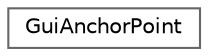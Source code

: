 digraph "Graphical Class Hierarchy"
{
 // LATEX_PDF_SIZE
  bgcolor="transparent";
  edge [fontname=Helvetica,fontsize=10,labelfontname=Helvetica,labelfontsize=10];
  node [fontname=Helvetica,fontsize=10,shape=box,height=0.2,width=0.4];
  rankdir="LR";
  Node0 [id="Node000000",label="GuiAnchorPoint",height=0.2,width=0.4,color="grey40", fillcolor="white", style="filled",URL="$struct_gui_anchor_point.html",tooltip=" "];
}
